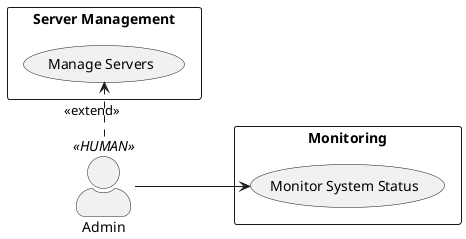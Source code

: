 @startuml
left to right direction
skinparam actorStyle awesome
skinparam packageStyle rectangle

actor :Admin: <<HUMAN>> as Admin

rectangle "Monitoring" {
    (Monitor System Status)
}

rectangle "Server Management" {
    (Manage Servers)
}

Admin --> (Monitor System Status)
Admin .> (Manage Servers) : <<extend>>
@enduml
